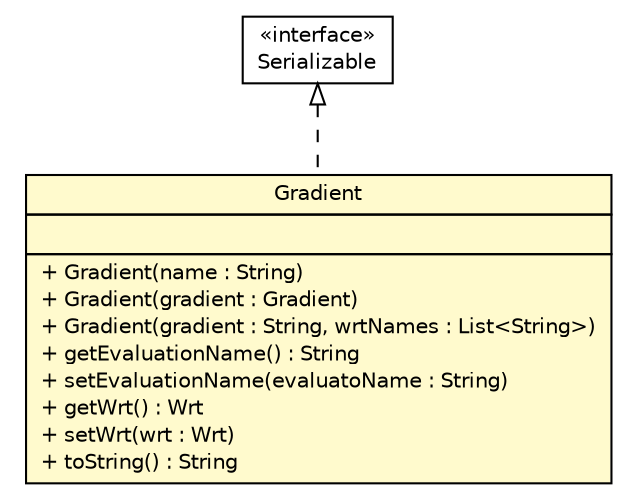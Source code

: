 #!/usr/local/bin/dot
#
# Class diagram 
# Generated by UMLGraph version R5_6 (http://www.umlgraph.org/)
#

digraph G {
	edge [fontname="Helvetica",fontsize=10,labelfontname="Helvetica",labelfontsize=10];
	node [fontname="Helvetica",fontsize=10,shape=plaintext];
	nodesep=0.25;
	ranksep=0.5;
	// sorcer.core.context.model.var.Gradient
	c222050 [label=<<table title="sorcer.core.context.model.var.Gradient" border="0" cellborder="1" cellspacing="0" cellpadding="2" port="p" bgcolor="lemonChiffon" href="./Gradient.html">
		<tr><td><table border="0" cellspacing="0" cellpadding="1">
<tr><td align="center" balign="center"> Gradient </td></tr>
		</table></td></tr>
		<tr><td><table border="0" cellspacing="0" cellpadding="1">
<tr><td align="left" balign="left">  </td></tr>
		</table></td></tr>
		<tr><td><table border="0" cellspacing="0" cellpadding="1">
<tr><td align="left" balign="left"> + Gradient(name : String) </td></tr>
<tr><td align="left" balign="left"> + Gradient(gradient : Gradient) </td></tr>
<tr><td align="left" balign="left"> + Gradient(gradient : String, wrtNames : List&lt;String&gt;) </td></tr>
<tr><td align="left" balign="left"> + getEvaluationName() : String </td></tr>
<tr><td align="left" balign="left"> + setEvaluationName(evaluatoName : String) </td></tr>
<tr><td align="left" balign="left"> + getWrt() : Wrt </td></tr>
<tr><td align="left" balign="left"> + setWrt(wrt : Wrt) </td></tr>
<tr><td align="left" balign="left"> + toString() : String </td></tr>
		</table></td></tr>
		</table>>, URL="./Gradient.html", fontname="Helvetica", fontcolor="black", fontsize=10.0];
	//sorcer.core.context.model.var.Gradient implements java.io.Serializable
	c222551:p -> c222050:p [dir=back,arrowtail=empty,style=dashed];
	// java.io.Serializable
	c222551 [label=<<table title="java.io.Serializable" border="0" cellborder="1" cellspacing="0" cellpadding="2" port="p" href="http://docs.oracle.com/javase/7/docs/api/java/io/Serializable.html">
		<tr><td><table border="0" cellspacing="0" cellpadding="1">
<tr><td align="center" balign="center"> &#171;interface&#187; </td></tr>
<tr><td align="center" balign="center"> Serializable </td></tr>
		</table></td></tr>
		</table>>, URL="http://docs.oracle.com/javase/7/docs/api/java/io/Serializable.html", fontname="Helvetica", fontcolor="black", fontsize=10.0];
}

